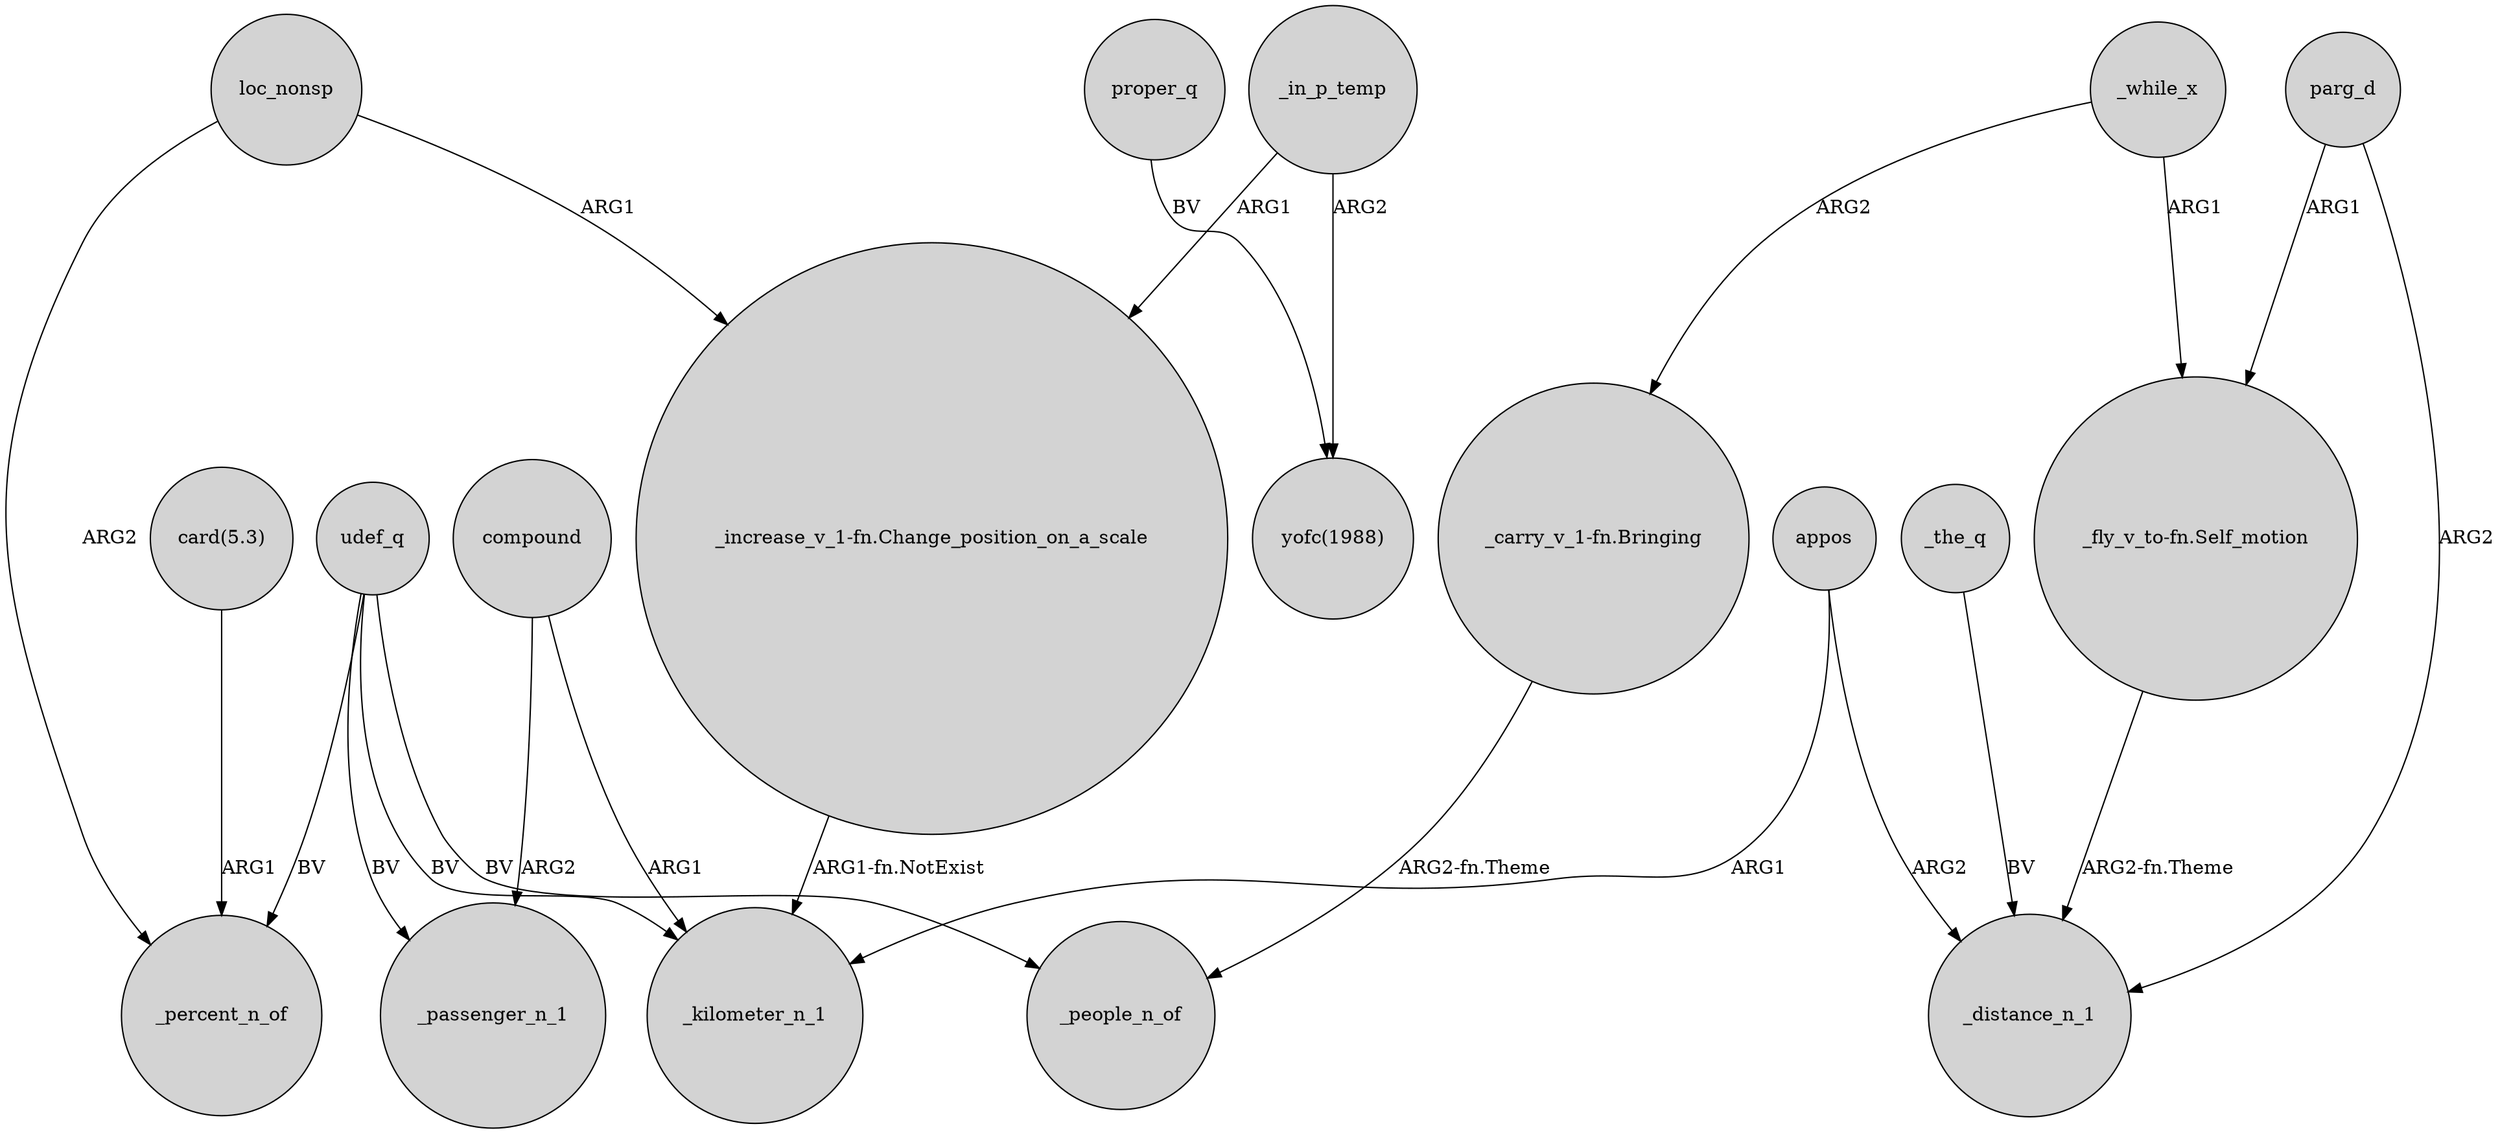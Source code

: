 digraph {
	node [shape=circle style=filled]
	compound -> _passenger_n_1 [label=ARG2]
	_in_p_temp -> "_increase_v_1-fn.Change_position_on_a_scale" [label=ARG1]
	_while_x -> "_fly_v_to-fn.Self_motion" [label=ARG1]
	"_increase_v_1-fn.Change_position_on_a_scale" -> _kilometer_n_1 [label="ARG1-fn.NotExist"]
	_while_x -> "_carry_v_1-fn.Bringing" [label=ARG2]
	"_carry_v_1-fn.Bringing" -> _people_n_of [label="ARG2-fn.Theme"]
	appos -> _kilometer_n_1 [label=ARG1]
	compound -> _kilometer_n_1 [label=ARG1]
	appos -> _distance_n_1 [label=ARG2]
	_the_q -> _distance_n_1 [label=BV]
	udef_q -> _passenger_n_1 [label=BV]
	loc_nonsp -> "_increase_v_1-fn.Change_position_on_a_scale" [label=ARG1]
	"card(5.3)" -> _percent_n_of [label=ARG1]
	udef_q -> _people_n_of [label=BV]
	proper_q -> "yofc(1988)" [label=BV]
	loc_nonsp -> _percent_n_of [label=ARG2]
	parg_d -> "_fly_v_to-fn.Self_motion" [label=ARG1]
	udef_q -> _kilometer_n_1 [label=BV]
	parg_d -> _distance_n_1 [label=ARG2]
	udef_q -> _percent_n_of [label=BV]
	_in_p_temp -> "yofc(1988)" [label=ARG2]
	"_fly_v_to-fn.Self_motion" -> _distance_n_1 [label="ARG2-fn.Theme"]
}
